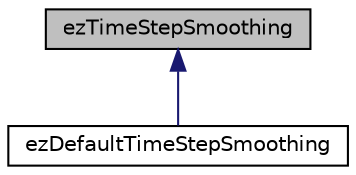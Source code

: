 digraph "ezTimeStepSmoothing"
{
 // LATEX_PDF_SIZE
  edge [fontname="Helvetica",fontsize="10",labelfontname="Helvetica",labelfontsize="10"];
  node [fontname="Helvetica",fontsize="10",shape=record];
  Node1 [label="ezTimeStepSmoothing",height=0.2,width=0.4,color="black", fillcolor="grey75", style="filled", fontcolor="black",tooltip="Base class for all time step smoothing algorithms."];
  Node1 -> Node2 [dir="back",color="midnightblue",fontsize="10",style="solid",fontname="Helvetica"];
  Node2 [label="ezDefaultTimeStepSmoothing",height=0.2,width=0.4,color="black", fillcolor="white", style="filled",URL="$df/d56/classez_default_time_step_smoothing.htm",tooltip="Implements a simple time step smoothing algorithm."];
}

